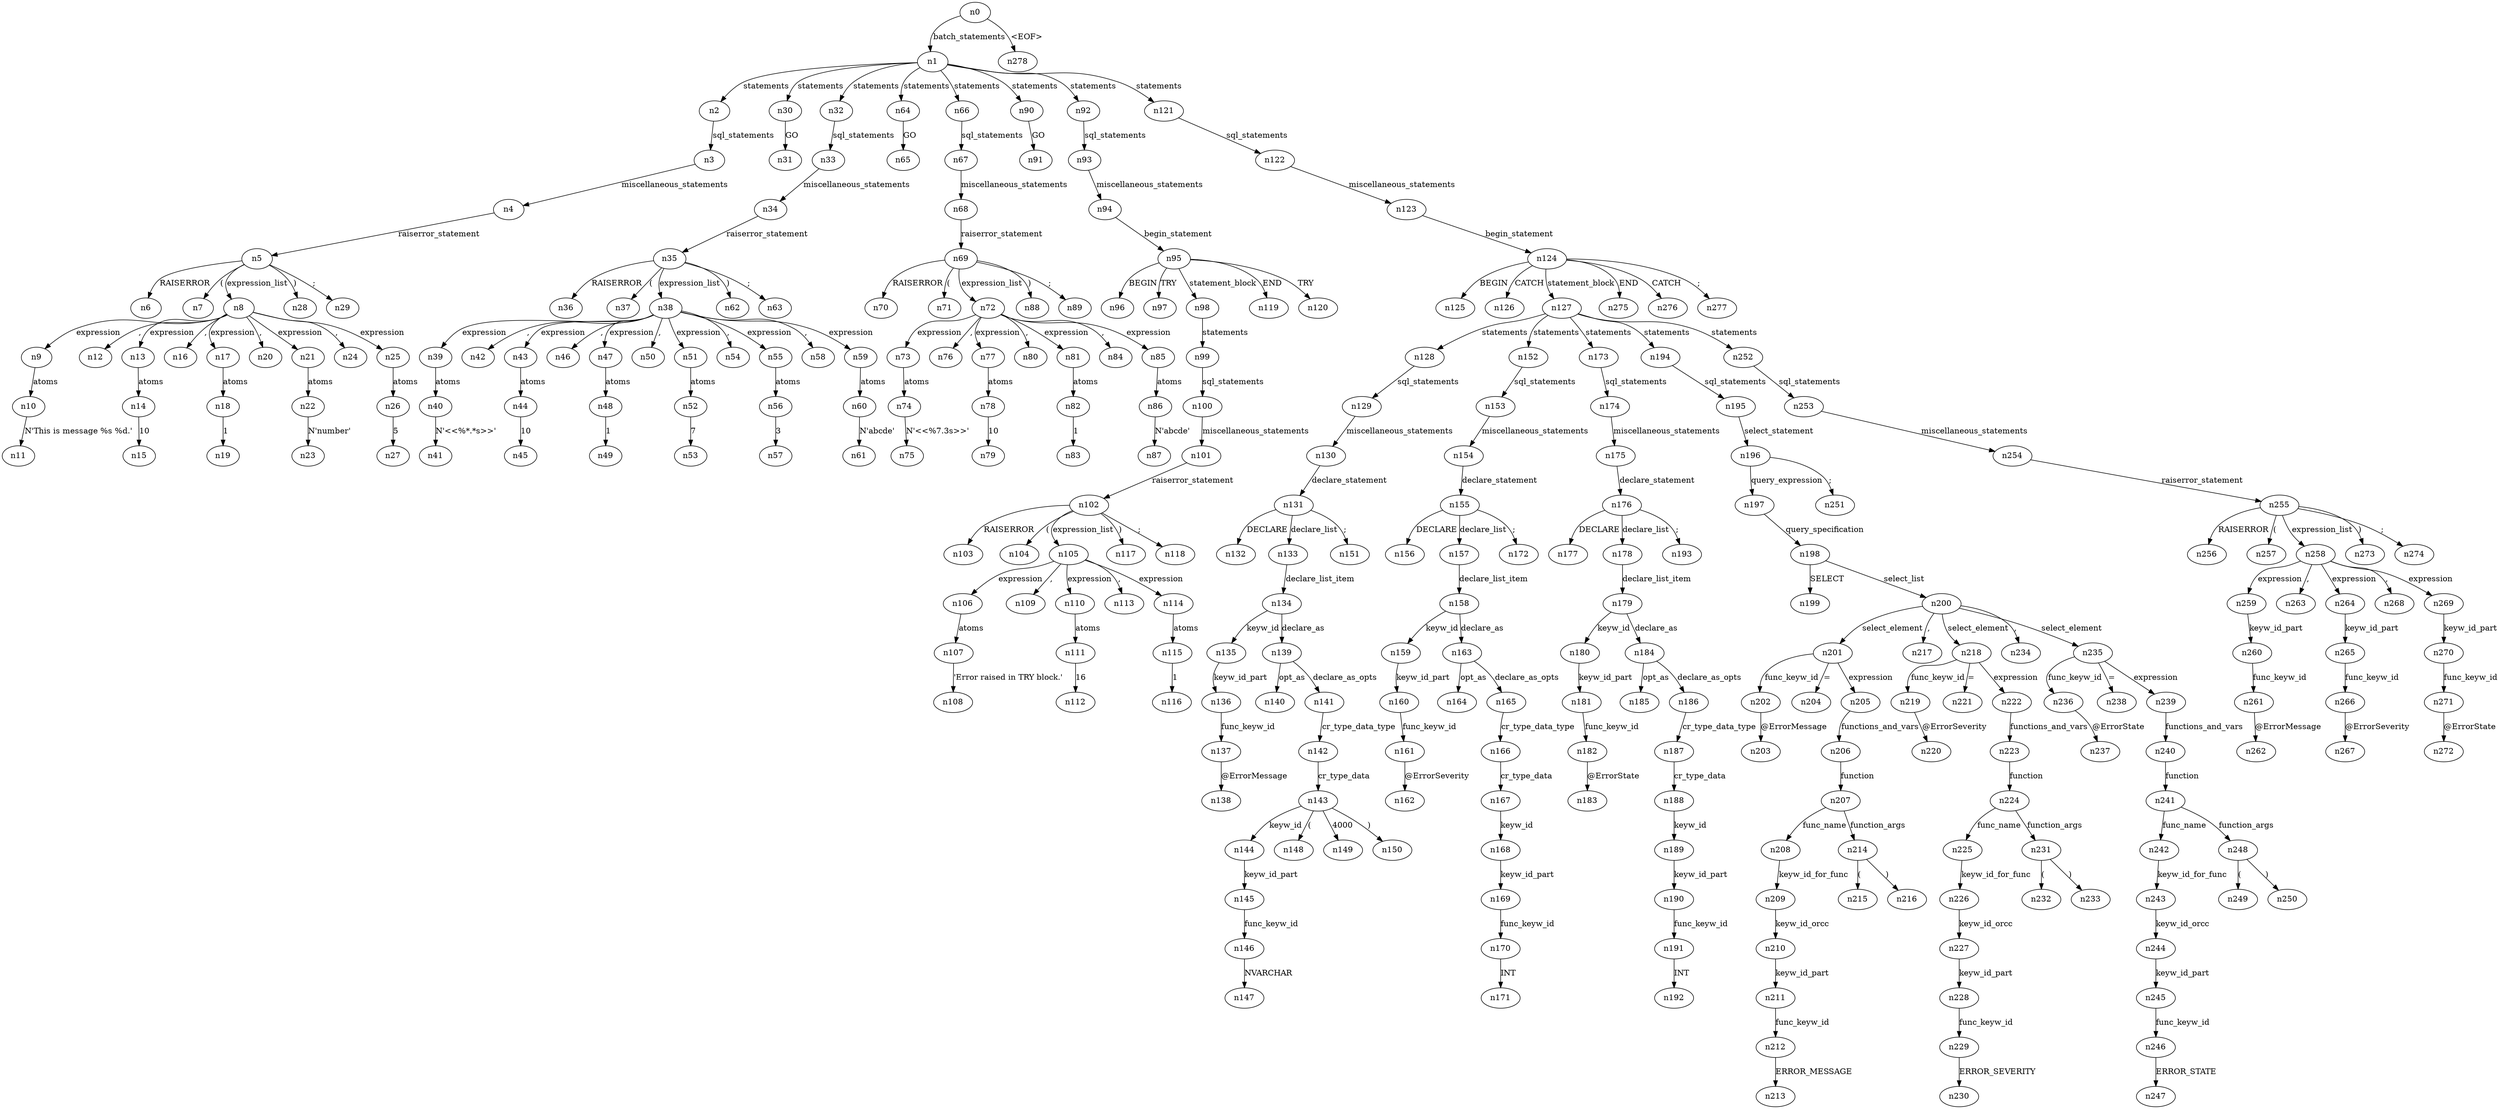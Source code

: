 digraph ParseTree {
  n0 -> n1 [label="batch_statements"];
  n1 -> n2 [label="statements"];
  n2 -> n3 [label="sql_statements"];
  n3 -> n4 [label="miscellaneous_statements"];
  n4 -> n5 [label="raiserror_statement"];
  n5 -> n6 [label="RAISERROR"];
  n5 -> n7 [label="("];
  n5 -> n8 [label="expression_list"];
  n8 -> n9 [label="expression"];
  n9 -> n10 [label="atoms"];
  n10 -> n11 [label="N'This is message %s %d.'"];
  n8 -> n12 [label=","];
  n8 -> n13 [label="expression"];
  n13 -> n14 [label="atoms"];
  n14 -> n15 [label="10"];
  n8 -> n16 [label=","];
  n8 -> n17 [label="expression"];
  n17 -> n18 [label="atoms"];
  n18 -> n19 [label="1"];
  n8 -> n20 [label=","];
  n8 -> n21 [label="expression"];
  n21 -> n22 [label="atoms"];
  n22 -> n23 [label="N'number'"];
  n8 -> n24 [label=","];
  n8 -> n25 [label="expression"];
  n25 -> n26 [label="atoms"];
  n26 -> n27 [label="5"];
  n5 -> n28 [label=")"];
  n5 -> n29 [label=";"];
  n1 -> n30 [label="statements"];
  n30 -> n31 [label="GO"];
  n1 -> n32 [label="statements"];
  n32 -> n33 [label="sql_statements"];
  n33 -> n34 [label="miscellaneous_statements"];
  n34 -> n35 [label="raiserror_statement"];
  n35 -> n36 [label="RAISERROR"];
  n35 -> n37 [label="("];
  n35 -> n38 [label="expression_list"];
  n38 -> n39 [label="expression"];
  n39 -> n40 [label="atoms"];
  n40 -> n41 [label="N'<<%*.*s>>'"];
  n38 -> n42 [label=","];
  n38 -> n43 [label="expression"];
  n43 -> n44 [label="atoms"];
  n44 -> n45 [label="10"];
  n38 -> n46 [label=","];
  n38 -> n47 [label="expression"];
  n47 -> n48 [label="atoms"];
  n48 -> n49 [label="1"];
  n38 -> n50 [label=","];
  n38 -> n51 [label="expression"];
  n51 -> n52 [label="atoms"];
  n52 -> n53 [label="7"];
  n38 -> n54 [label=","];
  n38 -> n55 [label="expression"];
  n55 -> n56 [label="atoms"];
  n56 -> n57 [label="3"];
  n38 -> n58 [label=","];
  n38 -> n59 [label="expression"];
  n59 -> n60 [label="atoms"];
  n60 -> n61 [label="N'abcde'"];
  n35 -> n62 [label=")"];
  n35 -> n63 [label=";"];
  n1 -> n64 [label="statements"];
  n64 -> n65 [label="GO"];
  n1 -> n66 [label="statements"];
  n66 -> n67 [label="sql_statements"];
  n67 -> n68 [label="miscellaneous_statements"];
  n68 -> n69 [label="raiserror_statement"];
  n69 -> n70 [label="RAISERROR"];
  n69 -> n71 [label="("];
  n69 -> n72 [label="expression_list"];
  n72 -> n73 [label="expression"];
  n73 -> n74 [label="atoms"];
  n74 -> n75 [label="N'<<%7.3s>>'"];
  n72 -> n76 [label=","];
  n72 -> n77 [label="expression"];
  n77 -> n78 [label="atoms"];
  n78 -> n79 [label="10"];
  n72 -> n80 [label=","];
  n72 -> n81 [label="expression"];
  n81 -> n82 [label="atoms"];
  n82 -> n83 [label="1"];
  n72 -> n84 [label=","];
  n72 -> n85 [label="expression"];
  n85 -> n86 [label="atoms"];
  n86 -> n87 [label="N'abcde'"];
  n69 -> n88 [label=")"];
  n69 -> n89 [label=";"];
  n1 -> n90 [label="statements"];
  n90 -> n91 [label="GO"];
  n1 -> n92 [label="statements"];
  n92 -> n93 [label="sql_statements"];
  n93 -> n94 [label="miscellaneous_statements"];
  n94 -> n95 [label="begin_statement"];
  n95 -> n96 [label="BEGIN"];
  n95 -> n97 [label="TRY"];
  n95 -> n98 [label="statement_block"];
  n98 -> n99 [label="statements"];
  n99 -> n100 [label="sql_statements"];
  n100 -> n101 [label="miscellaneous_statements"];
  n101 -> n102 [label="raiserror_statement"];
  n102 -> n103 [label="RAISERROR"];
  n102 -> n104 [label="("];
  n102 -> n105 [label="expression_list"];
  n105 -> n106 [label="expression"];
  n106 -> n107 [label="atoms"];
  n107 -> n108 [label="'Error raised in TRY block.'"];
  n105 -> n109 [label=","];
  n105 -> n110 [label="expression"];
  n110 -> n111 [label="atoms"];
  n111 -> n112 [label="16"];
  n105 -> n113 [label=","];
  n105 -> n114 [label="expression"];
  n114 -> n115 [label="atoms"];
  n115 -> n116 [label="1"];
  n102 -> n117 [label=")"];
  n102 -> n118 [label=";"];
  n95 -> n119 [label="END"];
  n95 -> n120 [label="TRY"];
  n1 -> n121 [label="statements"];
  n121 -> n122 [label="sql_statements"];
  n122 -> n123 [label="miscellaneous_statements"];
  n123 -> n124 [label="begin_statement"];
  n124 -> n125 [label="BEGIN"];
  n124 -> n126 [label="CATCH"];
  n124 -> n127 [label="statement_block"];
  n127 -> n128 [label="statements"];
  n128 -> n129 [label="sql_statements"];
  n129 -> n130 [label="miscellaneous_statements"];
  n130 -> n131 [label="declare_statement"];
  n131 -> n132 [label="DECLARE"];
  n131 -> n133 [label="declare_list"];
  n133 -> n134 [label="declare_list_item"];
  n134 -> n135 [label="keyw_id"];
  n135 -> n136 [label="keyw_id_part"];
  n136 -> n137 [label="func_keyw_id"];
  n137 -> n138 [label="@ErrorMessage"];
  n134 -> n139 [label="declare_as"];
  n139 -> n140 [label="opt_as"];
  n139 -> n141 [label="declare_as_opts"];
  n141 -> n142 [label="cr_type_data_type"];
  n142 -> n143 [label="cr_type_data"];
  n143 -> n144 [label="keyw_id"];
  n144 -> n145 [label="keyw_id_part"];
  n145 -> n146 [label="func_keyw_id"];
  n146 -> n147 [label="NVARCHAR"];
  n143 -> n148 [label="("];
  n143 -> n149 [label="4000"];
  n143 -> n150 [label=")"];
  n131 -> n151 [label=";"];
  n127 -> n152 [label="statements"];
  n152 -> n153 [label="sql_statements"];
  n153 -> n154 [label="miscellaneous_statements"];
  n154 -> n155 [label="declare_statement"];
  n155 -> n156 [label="DECLARE"];
  n155 -> n157 [label="declare_list"];
  n157 -> n158 [label="declare_list_item"];
  n158 -> n159 [label="keyw_id"];
  n159 -> n160 [label="keyw_id_part"];
  n160 -> n161 [label="func_keyw_id"];
  n161 -> n162 [label="@ErrorSeverity"];
  n158 -> n163 [label="declare_as"];
  n163 -> n164 [label="opt_as"];
  n163 -> n165 [label="declare_as_opts"];
  n165 -> n166 [label="cr_type_data_type"];
  n166 -> n167 [label="cr_type_data"];
  n167 -> n168 [label="keyw_id"];
  n168 -> n169 [label="keyw_id_part"];
  n169 -> n170 [label="func_keyw_id"];
  n170 -> n171 [label="INT"];
  n155 -> n172 [label=";"];
  n127 -> n173 [label="statements"];
  n173 -> n174 [label="sql_statements"];
  n174 -> n175 [label="miscellaneous_statements"];
  n175 -> n176 [label="declare_statement"];
  n176 -> n177 [label="DECLARE"];
  n176 -> n178 [label="declare_list"];
  n178 -> n179 [label="declare_list_item"];
  n179 -> n180 [label="keyw_id"];
  n180 -> n181 [label="keyw_id_part"];
  n181 -> n182 [label="func_keyw_id"];
  n182 -> n183 [label="@ErrorState"];
  n179 -> n184 [label="declare_as"];
  n184 -> n185 [label="opt_as"];
  n184 -> n186 [label="declare_as_opts"];
  n186 -> n187 [label="cr_type_data_type"];
  n187 -> n188 [label="cr_type_data"];
  n188 -> n189 [label="keyw_id"];
  n189 -> n190 [label="keyw_id_part"];
  n190 -> n191 [label="func_keyw_id"];
  n191 -> n192 [label="INT"];
  n176 -> n193 [label=";"];
  n127 -> n194 [label="statements"];
  n194 -> n195 [label="sql_statements"];
  n195 -> n196 [label="select_statement"];
  n196 -> n197 [label="query_expression"];
  n197 -> n198 [label="query_specification"];
  n198 -> n199 [label="SELECT"];
  n198 -> n200 [label="select_list"];
  n200 -> n201 [label="select_element"];
  n201 -> n202 [label="func_keyw_id"];
  n202 -> n203 [label="@ErrorMessage"];
  n201 -> n204 [label="="];
  n201 -> n205 [label="expression"];
  n205 -> n206 [label="functions_and_vars"];
  n206 -> n207 [label="function"];
  n207 -> n208 [label="func_name"];
  n208 -> n209 [label="keyw_id_for_func"];
  n209 -> n210 [label="keyw_id_orcc"];
  n210 -> n211 [label="keyw_id_part"];
  n211 -> n212 [label="func_keyw_id"];
  n212 -> n213 [label="ERROR_MESSAGE"];
  n207 -> n214 [label="function_args"];
  n214 -> n215 [label="("];
  n214 -> n216 [label=")"];
  n200 -> n217 [label=","];
  n200 -> n218 [label="select_element"];
  n218 -> n219 [label="func_keyw_id"];
  n219 -> n220 [label="@ErrorSeverity"];
  n218 -> n221 [label="="];
  n218 -> n222 [label="expression"];
  n222 -> n223 [label="functions_and_vars"];
  n223 -> n224 [label="function"];
  n224 -> n225 [label="func_name"];
  n225 -> n226 [label="keyw_id_for_func"];
  n226 -> n227 [label="keyw_id_orcc"];
  n227 -> n228 [label="keyw_id_part"];
  n228 -> n229 [label="func_keyw_id"];
  n229 -> n230 [label="ERROR_SEVERITY"];
  n224 -> n231 [label="function_args"];
  n231 -> n232 [label="("];
  n231 -> n233 [label=")"];
  n200 -> n234 [label=","];
  n200 -> n235 [label="select_element"];
  n235 -> n236 [label="func_keyw_id"];
  n236 -> n237 [label="@ErrorState"];
  n235 -> n238 [label="="];
  n235 -> n239 [label="expression"];
  n239 -> n240 [label="functions_and_vars"];
  n240 -> n241 [label="function"];
  n241 -> n242 [label="func_name"];
  n242 -> n243 [label="keyw_id_for_func"];
  n243 -> n244 [label="keyw_id_orcc"];
  n244 -> n245 [label="keyw_id_part"];
  n245 -> n246 [label="func_keyw_id"];
  n246 -> n247 [label="ERROR_STATE"];
  n241 -> n248 [label="function_args"];
  n248 -> n249 [label="("];
  n248 -> n250 [label=")"];
  n196 -> n251 [label=";"];
  n127 -> n252 [label="statements"];
  n252 -> n253 [label="sql_statements"];
  n253 -> n254 [label="miscellaneous_statements"];
  n254 -> n255 [label="raiserror_statement"];
  n255 -> n256 [label="RAISERROR"];
  n255 -> n257 [label="("];
  n255 -> n258 [label="expression_list"];
  n258 -> n259 [label="expression"];
  n259 -> n260 [label="keyw_id_part"];
  n260 -> n261 [label="func_keyw_id"];
  n261 -> n262 [label="@ErrorMessage"];
  n258 -> n263 [label=","];
  n258 -> n264 [label="expression"];
  n264 -> n265 [label="keyw_id_part"];
  n265 -> n266 [label="func_keyw_id"];
  n266 -> n267 [label="@ErrorSeverity"];
  n258 -> n268 [label=","];
  n258 -> n269 [label="expression"];
  n269 -> n270 [label="keyw_id_part"];
  n270 -> n271 [label="func_keyw_id"];
  n271 -> n272 [label="@ErrorState"];
  n255 -> n273 [label=")"];
  n255 -> n274 [label=";"];
  n124 -> n275 [label="END"];
  n124 -> n276 [label="CATCH"];
  n124 -> n277 [label=";"];
  n0 -> n278 [label="<EOF>"];
}